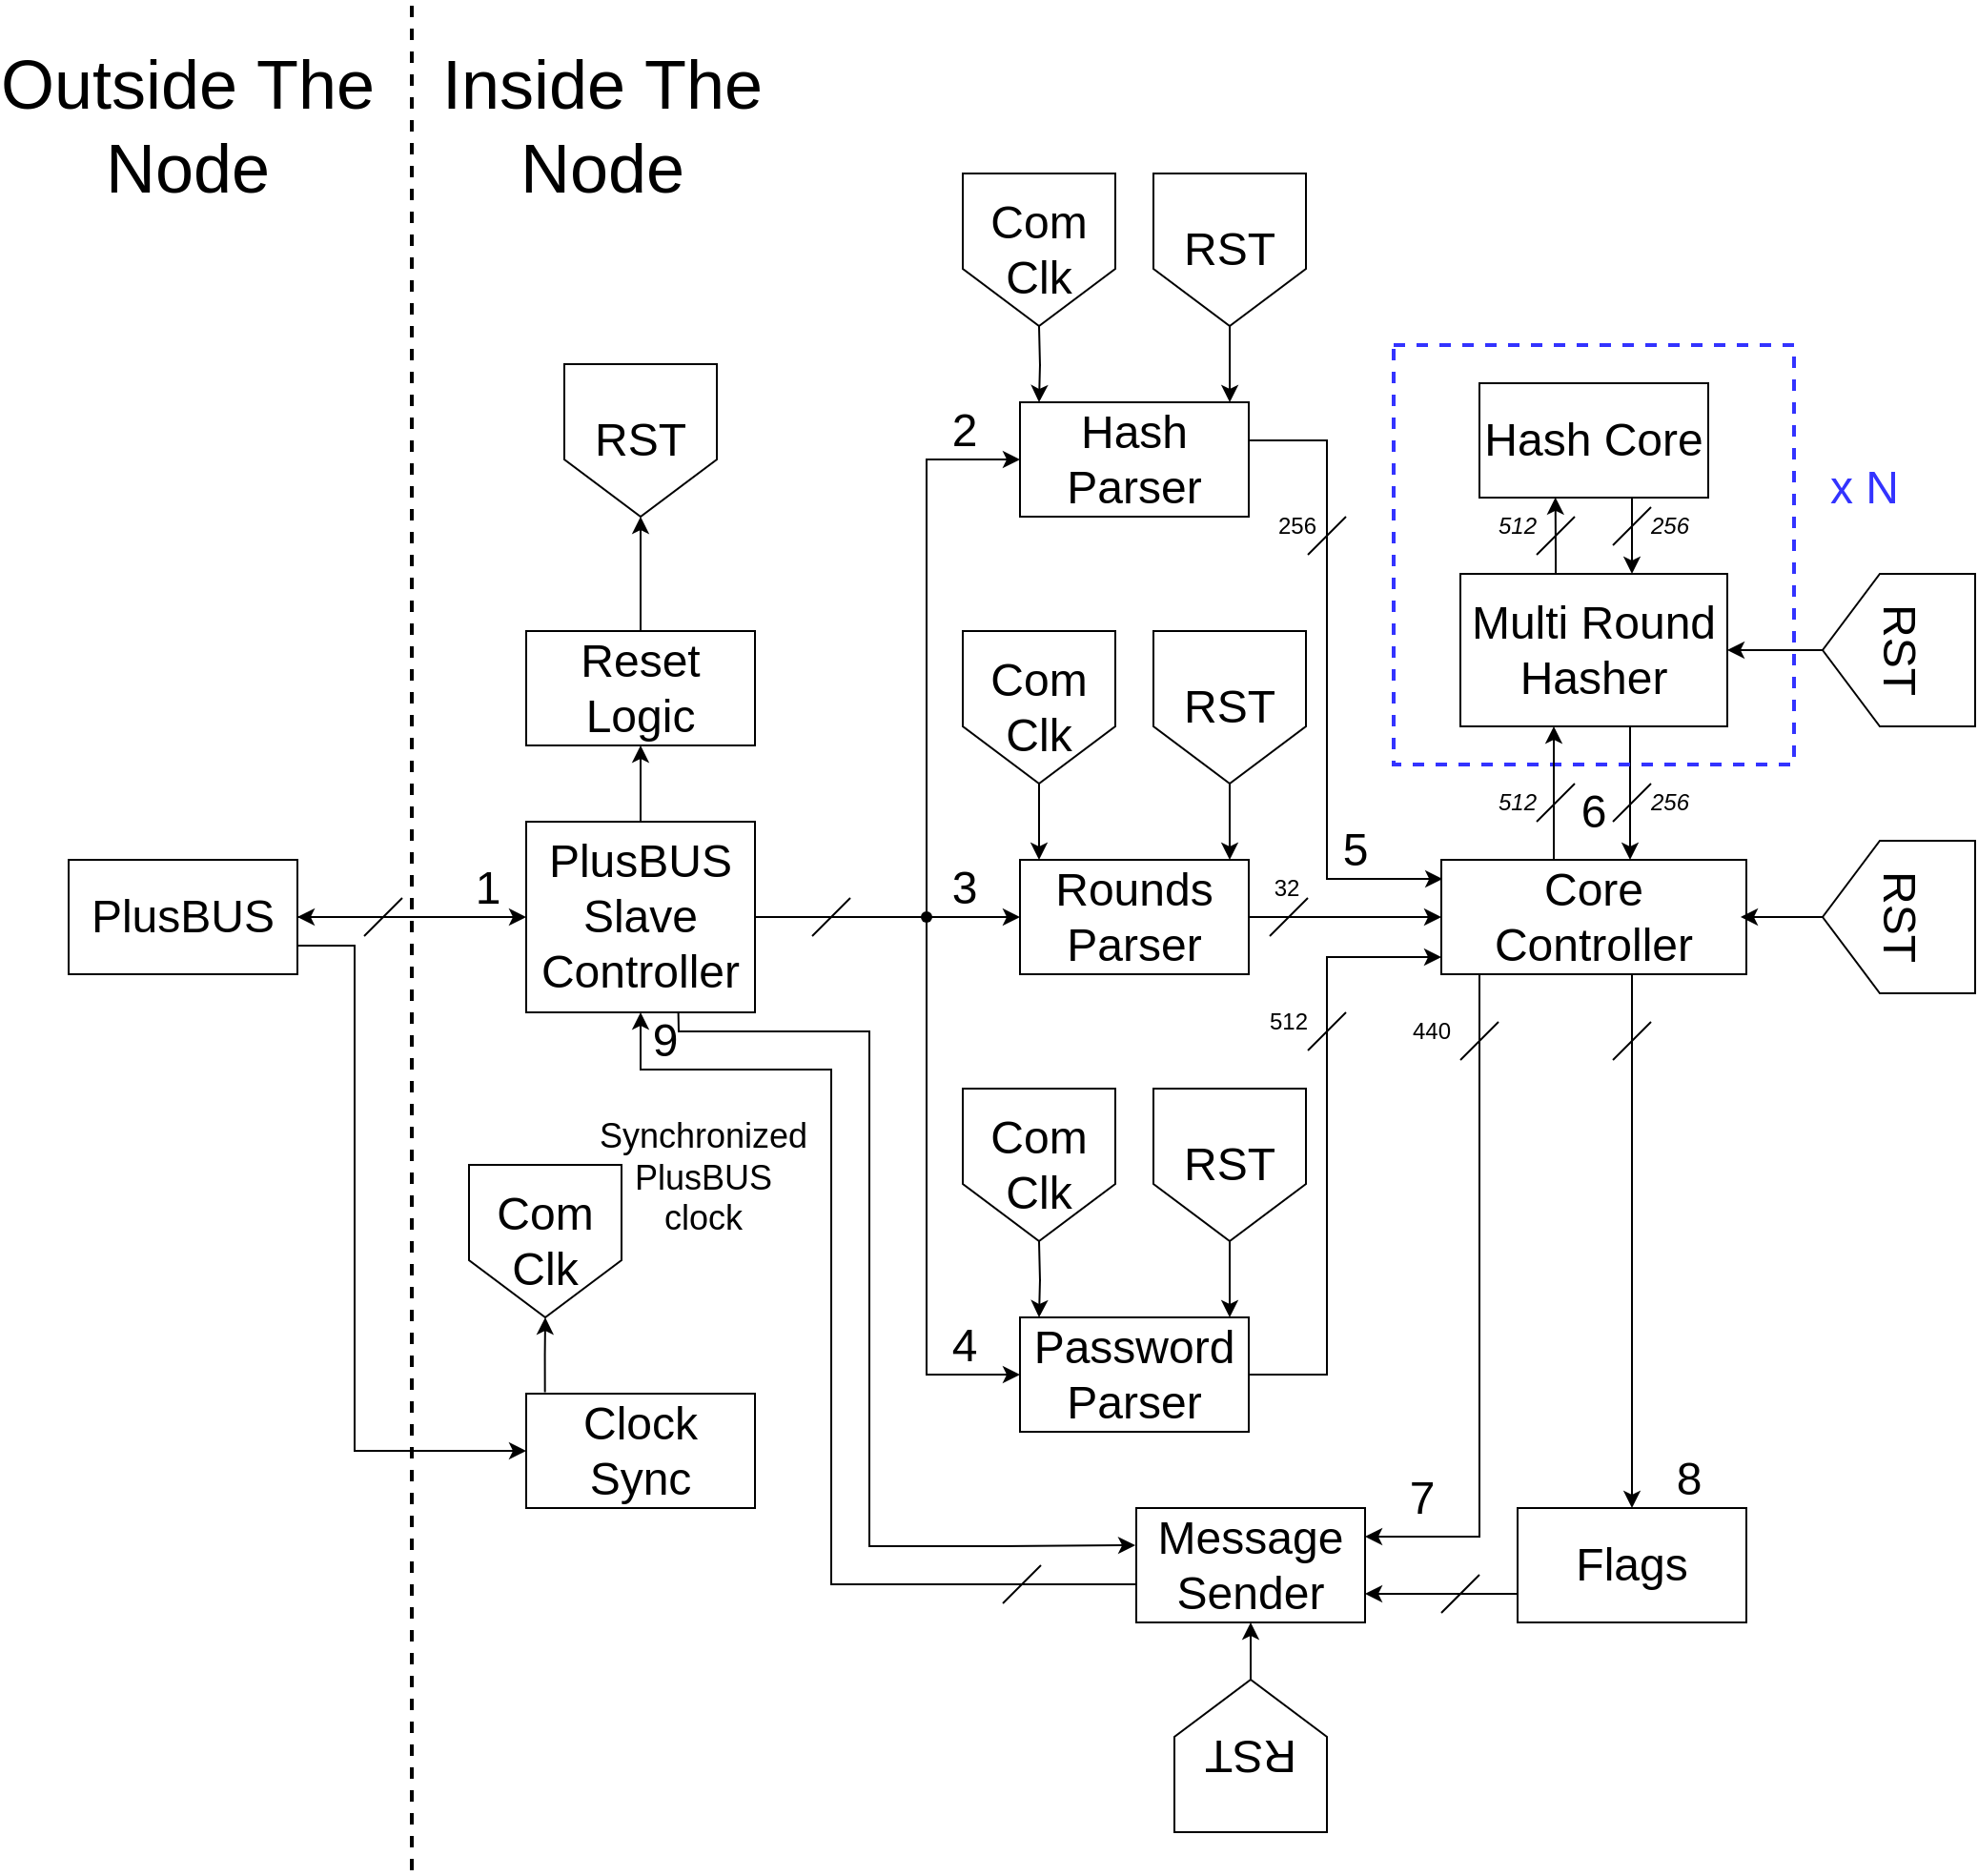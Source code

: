 <mxfile version="22.1.7" type="github">
  <diagram name="Page-1" id="vrybKDEwfAuADzqzBmhp">
    <mxGraphModel dx="2073" dy="448" grid="1" gridSize="10" guides="1" tooltips="1" connect="1" arrows="1" fold="1" page="1" pageScale="1" pageWidth="827" pageHeight="1169" math="0" shadow="0">
      <root>
        <mxCell id="0" />
        <mxCell id="1" parent="0" />
        <mxCell id="QNAeS-Rhhrl9B6fxqUbB-5" value="" style="edgeStyle=orthogonalEdgeStyle;rounded=0;orthogonalLoop=1;jettySize=auto;html=1;" parent="1" source="QNAeS-Rhhrl9B6fxqUbB-1" target="QNAeS-Rhhrl9B6fxqUbB-4" edge="1">
          <mxGeometry relative="1" as="geometry" />
        </mxCell>
        <mxCell id="QNAeS-Rhhrl9B6fxqUbB-6" style="edgeStyle=orthogonalEdgeStyle;rounded=0;orthogonalLoop=1;jettySize=auto;html=1;entryX=0;entryY=0.5;entryDx=0;entryDy=0;exitX=1;exitY=0.75;exitDx=0;exitDy=0;" parent="1" source="QNAeS-Rhhrl9B6fxqUbB-1" target="QNAeS-Rhhrl9B6fxqUbB-3" edge="1">
          <mxGeometry relative="1" as="geometry">
            <Array as="points">
              <mxPoint x="150" y="615" />
              <mxPoint x="150" y="880" />
            </Array>
          </mxGeometry>
        </mxCell>
        <mxCell id="QNAeS-Rhhrl9B6fxqUbB-1" value="&lt;font style=&quot;font-size: 24px;&quot;&gt;PlusBUS&lt;/font&gt;" style="rounded=0;html=1;fontSize=16;whiteSpace=wrap;" parent="1" vertex="1">
          <mxGeometry y="570" width="120" height="60" as="geometry" />
        </mxCell>
        <mxCell id="QNAeS-Rhhrl9B6fxqUbB-2" value="" style="endArrow=none;html=1;rounded=0;strokeWidth=2;dashed=1;" parent="1" edge="1">
          <mxGeometry width="50" height="50" relative="1" as="geometry">
            <mxPoint x="180" y="1100" as="sourcePoint" />
            <mxPoint x="180" y="120" as="targetPoint" />
          </mxGeometry>
        </mxCell>
        <mxCell id="QNAeS-Rhhrl9B6fxqUbB-10" value="" style="edgeStyle=orthogonalEdgeStyle;rounded=0;orthogonalLoop=1;jettySize=auto;html=1;exitX=0.082;exitY=-0.012;exitDx=0;exitDy=0;exitPerimeter=0;" parent="1" source="QNAeS-Rhhrl9B6fxqUbB-3" target="QNAeS-Rhhrl9B6fxqUbB-9" edge="1">
          <mxGeometry relative="1" as="geometry">
            <mxPoint x="270" y="850" as="sourcePoint" />
          </mxGeometry>
        </mxCell>
        <mxCell id="QNAeS-Rhhrl9B6fxqUbB-3" value="&lt;font style=&quot;font-size: 24px;&quot;&gt;Clock Sync&lt;br&gt;&lt;/font&gt;" style="rounded=0;html=1;whiteSpace=wrap;" parent="1" vertex="1">
          <mxGeometry x="240" y="850" width="120" height="60" as="geometry" />
        </mxCell>
        <mxCell id="QNAeS-Rhhrl9B6fxqUbB-12" value="" style="edgeStyle=orthogonalEdgeStyle;rounded=0;orthogonalLoop=1;jettySize=auto;html=1;" parent="1" source="QNAeS-Rhhrl9B6fxqUbB-4" target="QNAeS-Rhhrl9B6fxqUbB-11" edge="1">
          <mxGeometry relative="1" as="geometry" />
        </mxCell>
        <mxCell id="QNAeS-Rhhrl9B6fxqUbB-18" style="edgeStyle=orthogonalEdgeStyle;rounded=0;orthogonalLoop=1;jettySize=auto;html=1;entryX=0;entryY=0.5;entryDx=0;entryDy=0;exitX=1;exitY=0.5;exitDx=0;exitDy=0;" parent="1" source="QNAeS-Rhhrl9B6fxqUbB-4" target="QNAeS-Rhhrl9B6fxqUbB-15" edge="1">
          <mxGeometry relative="1" as="geometry">
            <mxPoint x="379" y="600" as="sourcePoint" />
          </mxGeometry>
        </mxCell>
        <mxCell id="QNAeS-Rhhrl9B6fxqUbB-19" style="edgeStyle=orthogonalEdgeStyle;rounded=0;orthogonalLoop=1;jettySize=auto;html=1;entryX=0;entryY=0.5;entryDx=0;entryDy=0;exitX=1;exitY=0.5;exitDx=0;exitDy=0;" parent="1" source="QNAeS-Rhhrl9B6fxqUbB-4" target="QNAeS-Rhhrl9B6fxqUbB-16" edge="1">
          <mxGeometry relative="1" as="geometry">
            <mxPoint x="379" y="600" as="sourcePoint" />
            <Array as="points">
              <mxPoint x="450" y="600" />
              <mxPoint x="450" y="360" />
            </Array>
          </mxGeometry>
        </mxCell>
        <mxCell id="QNAeS-Rhhrl9B6fxqUbB-66" style="edgeStyle=orthogonalEdgeStyle;rounded=0;orthogonalLoop=1;jettySize=auto;html=1;entryX=0;entryY=0.5;entryDx=0;entryDy=0;exitX=0.344;exitY=0.645;exitDx=0;exitDy=0;exitPerimeter=0;" parent="1" source="QNAeS-Rhhrl9B6fxqUbB-76" target="QNAeS-Rhhrl9B6fxqUbB-17" edge="1">
          <mxGeometry relative="1" as="geometry">
            <Array as="points">
              <mxPoint x="450" y="840" />
            </Array>
          </mxGeometry>
        </mxCell>
        <mxCell id="QNAeS-Rhhrl9B6fxqUbB-4" value="&lt;font style=&quot;font-size: 24px;&quot;&gt;PlusBUS Slave Controller&lt;br&gt;&lt;/font&gt;" style="rounded=0;html=1;whiteSpace=wrap;" parent="1" vertex="1">
          <mxGeometry x="240" y="550" width="120" height="100" as="geometry" />
        </mxCell>
        <mxCell id="QNAeS-Rhhrl9B6fxqUbB-9" value="&lt;font style=&quot;font-size: 24px;&quot;&gt;Com Clk&lt;br&gt;&lt;/font&gt;" style="shape=offPageConnector;html=1;whiteSpace=wrap;" parent="1" vertex="1">
          <mxGeometry x="210" y="730" width="80" height="80" as="geometry" />
        </mxCell>
        <mxCell id="QNAeS-Rhhrl9B6fxqUbB-14" value="" style="edgeStyle=orthogonalEdgeStyle;rounded=0;orthogonalLoop=1;jettySize=auto;html=1;" parent="1" source="QNAeS-Rhhrl9B6fxqUbB-11" target="QNAeS-Rhhrl9B6fxqUbB-13" edge="1">
          <mxGeometry relative="1" as="geometry" />
        </mxCell>
        <mxCell id="QNAeS-Rhhrl9B6fxqUbB-11" value="&lt;font style=&quot;font-size: 24px;&quot;&gt;Reset Logic&lt;br&gt;&lt;/font&gt;" style="rounded=0;html=1;fontSize=16;whiteSpace=wrap;" parent="1" vertex="1">
          <mxGeometry x="240" y="450" width="120" height="60" as="geometry" />
        </mxCell>
        <mxCell id="QNAeS-Rhhrl9B6fxqUbB-13" value="&lt;font style=&quot;font-size: 24px;&quot;&gt;RST&lt;/font&gt;" style="shape=offPageConnector;html=1;whiteSpace=wrap;" parent="1" vertex="1">
          <mxGeometry x="260" y="310" width="80" height="80" as="geometry" />
        </mxCell>
        <mxCell id="QNAeS-Rhhrl9B6fxqUbB-36" style="edgeStyle=orthogonalEdgeStyle;rounded=0;orthogonalLoop=1;jettySize=auto;html=1;entryX=0;entryY=0.5;entryDx=0;entryDy=0;" parent="1" source="QNAeS-Rhhrl9B6fxqUbB-15" target="QNAeS-Rhhrl9B6fxqUbB-33" edge="1">
          <mxGeometry relative="1" as="geometry" />
        </mxCell>
        <mxCell id="QNAeS-Rhhrl9B6fxqUbB-15" value="&lt;font style=&quot;font-size: 24px;&quot;&gt;Rounds Parser&lt;br&gt;&lt;/font&gt;" style="rounded=0;html=1;fontSize=16;whiteSpace=wrap;" parent="1" vertex="1">
          <mxGeometry x="499" y="570" width="120" height="60" as="geometry" />
        </mxCell>
        <mxCell id="QNAeS-Rhhrl9B6fxqUbB-34" style="edgeStyle=orthogonalEdgeStyle;rounded=0;orthogonalLoop=1;jettySize=auto;html=1;entryX=0.004;entryY=0.172;entryDx=0;entryDy=0;entryPerimeter=0;" parent="1" target="QNAeS-Rhhrl9B6fxqUbB-33" edge="1">
          <mxGeometry relative="1" as="geometry">
            <Array as="points">
              <mxPoint x="660" y="350" />
              <mxPoint x="660" y="580" />
              <mxPoint x="721" y="580" />
            </Array>
            <mxPoint x="610" y="350" as="sourcePoint" />
            <mxPoint x="700" y="580" as="targetPoint" />
          </mxGeometry>
        </mxCell>
        <mxCell id="QNAeS-Rhhrl9B6fxqUbB-16" value="&lt;font style=&quot;font-size: 24px;&quot;&gt;Hash Parser&lt;br&gt;&lt;/font&gt;" style="rounded=0;html=1;fontSize=16;whiteSpace=wrap;" parent="1" vertex="1">
          <mxGeometry x="499" y="330" width="120" height="60" as="geometry" />
        </mxCell>
        <mxCell id="QNAeS-Rhhrl9B6fxqUbB-37" style="edgeStyle=orthogonalEdgeStyle;rounded=0;orthogonalLoop=1;jettySize=auto;html=1;entryX=0;entryY=0.85;entryDx=0;entryDy=0;entryPerimeter=0;" parent="1" target="QNAeS-Rhhrl9B6fxqUbB-33" edge="1">
          <mxGeometry relative="1" as="geometry">
            <Array as="points">
              <mxPoint x="660" y="840" />
              <mxPoint x="660" y="621" />
            </Array>
            <mxPoint x="594" y="840.0" as="sourcePoint" />
            <mxPoint x="675" y="610" as="targetPoint" />
          </mxGeometry>
        </mxCell>
        <mxCell id="QNAeS-Rhhrl9B6fxqUbB-17" value="&lt;font style=&quot;font-size: 24px;&quot;&gt;Password Parser&lt;br&gt;&lt;/font&gt;" style="rounded=0;html=1;fontSize=16;whiteSpace=wrap;" parent="1" vertex="1">
          <mxGeometry x="499" y="810" width="120" height="60" as="geometry" />
        </mxCell>
        <mxCell id="QNAeS-Rhhrl9B6fxqUbB-22" value="" style="edgeStyle=orthogonalEdgeStyle;rounded=0;orthogonalLoop=1;jettySize=auto;html=1;" parent="1" edge="1">
          <mxGeometry relative="1" as="geometry">
            <mxPoint x="509" y="290" as="sourcePoint" />
            <mxPoint x="509" y="330" as="targetPoint" />
          </mxGeometry>
        </mxCell>
        <mxCell id="QNAeS-Rhhrl9B6fxqUbB-21" value="&lt;font style=&quot;font-size: 24px;&quot;&gt;Com Clk&lt;br&gt;&lt;/font&gt;" style="shape=offPageConnector;html=1;whiteSpace=wrap;" parent="1" vertex="1">
          <mxGeometry x="469" y="210" width="80" height="80" as="geometry" />
        </mxCell>
        <mxCell id="QNAeS-Rhhrl9B6fxqUbB-23" value="" style="edgeStyle=orthogonalEdgeStyle;rounded=0;orthogonalLoop=1;jettySize=auto;html=1;" parent="1" source="QNAeS-Rhhrl9B6fxqUbB-24" edge="1">
          <mxGeometry relative="1" as="geometry">
            <mxPoint x="509" y="570" as="targetPoint" />
          </mxGeometry>
        </mxCell>
        <mxCell id="QNAeS-Rhhrl9B6fxqUbB-24" value="&lt;font style=&quot;font-size: 24px;&quot;&gt;Com Clk&lt;br&gt;&lt;/font&gt;" style="shape=offPageConnector;html=1;whiteSpace=wrap;" parent="1" vertex="1">
          <mxGeometry x="469" y="450" width="80" height="80" as="geometry" />
        </mxCell>
        <mxCell id="QNAeS-Rhhrl9B6fxqUbB-25" value="" style="edgeStyle=orthogonalEdgeStyle;rounded=0;orthogonalLoop=1;jettySize=auto;html=1;" parent="1" edge="1">
          <mxGeometry relative="1" as="geometry">
            <mxPoint x="509" y="810" as="targetPoint" />
            <mxPoint x="509" y="770" as="sourcePoint" />
          </mxGeometry>
        </mxCell>
        <mxCell id="QNAeS-Rhhrl9B6fxqUbB-26" value="&lt;font style=&quot;font-size: 24px;&quot;&gt;Com Clk&lt;br&gt;&lt;/font&gt;" style="shape=offPageConnector;html=1;whiteSpace=wrap;" parent="1" vertex="1">
          <mxGeometry x="469" y="690" width="80" height="80" as="geometry" />
        </mxCell>
        <mxCell id="QNAeS-Rhhrl9B6fxqUbB-28" value="" style="edgeStyle=orthogonalEdgeStyle;rounded=0;orthogonalLoop=1;jettySize=auto;html=1;entryX=0.917;entryY=0;entryDx=0;entryDy=0;entryPerimeter=0;" parent="1" source="QNAeS-Rhhrl9B6fxqUbB-27" target="QNAeS-Rhhrl9B6fxqUbB-16" edge="1">
          <mxGeometry relative="1" as="geometry" />
        </mxCell>
        <mxCell id="QNAeS-Rhhrl9B6fxqUbB-27" value="&lt;font style=&quot;font-size: 24px;&quot;&gt;RST&lt;/font&gt;" style="shape=offPageConnector;html=1;whiteSpace=wrap;" parent="1" vertex="1">
          <mxGeometry x="569" y="210" width="80" height="80" as="geometry" />
        </mxCell>
        <mxCell id="QNAeS-Rhhrl9B6fxqUbB-29" value="" style="edgeStyle=orthogonalEdgeStyle;rounded=0;orthogonalLoop=1;jettySize=auto;html=1;entryX=0.917;entryY=0;entryDx=0;entryDy=0;entryPerimeter=0;" parent="1" source="QNAeS-Rhhrl9B6fxqUbB-30" edge="1">
          <mxGeometry relative="1" as="geometry">
            <mxPoint x="609" y="570" as="targetPoint" />
          </mxGeometry>
        </mxCell>
        <mxCell id="QNAeS-Rhhrl9B6fxqUbB-30" value="&lt;font style=&quot;font-size: 24px;&quot;&gt;RST&lt;/font&gt;" style="shape=offPageConnector;html=1;whiteSpace=wrap;" parent="1" vertex="1">
          <mxGeometry x="569" y="450" width="80" height="80" as="geometry" />
        </mxCell>
        <mxCell id="QNAeS-Rhhrl9B6fxqUbB-31" value="" style="edgeStyle=orthogonalEdgeStyle;rounded=0;orthogonalLoop=1;jettySize=auto;html=1;entryX=0.917;entryY=0;entryDx=0;entryDy=0;entryPerimeter=0;" parent="1" source="QNAeS-Rhhrl9B6fxqUbB-32" edge="1">
          <mxGeometry relative="1" as="geometry">
            <mxPoint x="609" y="810" as="targetPoint" />
          </mxGeometry>
        </mxCell>
        <mxCell id="QNAeS-Rhhrl9B6fxqUbB-32" value="&lt;font style=&quot;font-size: 24px;&quot;&gt;RST&lt;/font&gt;" style="shape=offPageConnector;html=1;whiteSpace=wrap;" parent="1" vertex="1">
          <mxGeometry x="569" y="690" width="80" height="80" as="geometry" />
        </mxCell>
        <mxCell id="QNAeS-Rhhrl9B6fxqUbB-40" style="edgeStyle=orthogonalEdgeStyle;rounded=0;orthogonalLoop=1;jettySize=auto;html=1;entryX=0.5;entryY=0;entryDx=0;entryDy=0;" parent="1" source="QNAeS-Rhhrl9B6fxqUbB-33" target="QNAeS-Rhhrl9B6fxqUbB-39" edge="1">
          <mxGeometry relative="1" as="geometry">
            <Array as="points">
              <mxPoint x="820" y="710" />
              <mxPoint x="820" y="710" />
            </Array>
          </mxGeometry>
        </mxCell>
        <mxCell id="QNAeS-Rhhrl9B6fxqUbB-41" style="edgeStyle=orthogonalEdgeStyle;rounded=0;orthogonalLoop=1;jettySize=auto;html=1;entryX=1;entryY=0.25;entryDx=0;entryDy=0;exitX=0.25;exitY=1;exitDx=0;exitDy=0;" parent="1" source="QNAeS-Rhhrl9B6fxqUbB-33" target="QNAeS-Rhhrl9B6fxqUbB-38" edge="1">
          <mxGeometry relative="1" as="geometry">
            <Array as="points">
              <mxPoint x="740" y="630" />
              <mxPoint x="740" y="925" />
            </Array>
          </mxGeometry>
        </mxCell>
        <mxCell id="QNAeS-Rhhrl9B6fxqUbB-33" value="&lt;font style=&quot;font-size: 24px;&quot;&gt;Core Controller&lt;br&gt;&lt;/font&gt;" style="rounded=0;html=1;fontSize=16;whiteSpace=wrap;points=[[0,0,0,0,0],[0,0.15,0,0,0],[0,0.5,0,0,0],[0,0.85,0,0,0],[0,1,0,0,0],[0.25,0,0,0,0],[0.25,1,0,0,0],[0.5,0,0,0,0],[0.5,1,0,0,0],[0.75,0,0,0,0],[0.75,1,0,0,0],[1,0,0,0,0],[1,0.25,0,0,0],[1,0.5,0,0,0],[1,0.75,0,0,0],[1,1,0,0,0]];" parent="1" vertex="1">
          <mxGeometry x="720" y="570" width="160" height="60" as="geometry" />
        </mxCell>
        <mxCell id="QNAeS-Rhhrl9B6fxqUbB-54" style="edgeStyle=orthogonalEdgeStyle;rounded=0;orthogonalLoop=1;jettySize=auto;html=1;entryX=0.5;entryY=1;entryDx=0;entryDy=0;" parent="1" source="QNAeS-Rhhrl9B6fxqUbB-38" target="QNAeS-Rhhrl9B6fxqUbB-4" edge="1">
          <mxGeometry relative="1" as="geometry">
            <Array as="points">
              <mxPoint x="400" y="950" />
              <mxPoint x="400" y="680" />
              <mxPoint x="300" y="680" />
            </Array>
          </mxGeometry>
        </mxCell>
        <mxCell id="QNAeS-Rhhrl9B6fxqUbB-38" value="&lt;font style=&quot;font-size: 24px;&quot;&gt;Message Sender&lt;font&gt;&lt;br&gt;&lt;/font&gt;&lt;/font&gt;" style="rounded=0;html=1;fontSize=16;whiteSpace=wrap;" parent="1" vertex="1">
          <mxGeometry x="560" y="910" width="120" height="60" as="geometry" />
        </mxCell>
        <mxCell id="QNAeS-Rhhrl9B6fxqUbB-42" style="edgeStyle=orthogonalEdgeStyle;rounded=0;orthogonalLoop=1;jettySize=auto;html=1;entryX=1;entryY=0.75;entryDx=0;entryDy=0;exitX=0;exitY=0.75;exitDx=0;exitDy=0;" parent="1" source="QNAeS-Rhhrl9B6fxqUbB-39" target="QNAeS-Rhhrl9B6fxqUbB-38" edge="1">
          <mxGeometry relative="1" as="geometry" />
        </mxCell>
        <mxCell id="QNAeS-Rhhrl9B6fxqUbB-39" value="&lt;font style=&quot;font-size: 24px;&quot;&gt;Flags&lt;/font&gt;" style="rounded=0;html=1;fontSize=16;whiteSpace=wrap;" parent="1" vertex="1">
          <mxGeometry x="760" y="910" width="120" height="60" as="geometry" />
        </mxCell>
        <mxCell id="QNAeS-Rhhrl9B6fxqUbB-53" style="edgeStyle=orthogonalEdgeStyle;rounded=0;orthogonalLoop=1;jettySize=auto;html=1;entryX=0.5;entryY=0;entryDx=0;entryDy=0;exitX=0.5;exitY=1;exitDx=0;exitDy=0;" parent="1" edge="1">
          <mxGeometry relative="1" as="geometry">
            <mxPoint x="819" y="500" as="sourcePoint" />
            <mxPoint x="819" y="570" as="targetPoint" />
          </mxGeometry>
        </mxCell>
        <mxCell id="QNAeS-Rhhrl9B6fxqUbB-44" value="" style="rounded=0;html=1;fontSize=16;gradientColor=none;fillColor=none;dashed=1;strokeWidth=2;strokeColor=#3333FF;whiteSpace=wrap;" parent="1" vertex="1">
          <mxGeometry x="695" y="300" width="210" height="220" as="geometry" />
        </mxCell>
        <mxCell id="QNAeS-Rhhrl9B6fxqUbB-49" style="edgeStyle=orthogonalEdgeStyle;rounded=0;orthogonalLoop=1;jettySize=auto;html=1;entryX=0.332;entryY=0.998;entryDx=0;entryDy=0;entryPerimeter=0;" parent="1" source="QNAeS-Rhhrl9B6fxqUbB-43" target="QNAeS-Rhhrl9B6fxqUbB-45" edge="1">
          <mxGeometry relative="1" as="geometry">
            <Array as="points">
              <mxPoint x="780" y="410" />
              <mxPoint x="780" y="410" />
            </Array>
          </mxGeometry>
        </mxCell>
        <mxCell id="QNAeS-Rhhrl9B6fxqUbB-43" value="&lt;font style=&quot;font-size: 24px;&quot;&gt;Multi Round Hasher&lt;br&gt;&lt;/font&gt;" style="rounded=0;html=1;fontSize=16;whiteSpace=wrap;" parent="1" vertex="1">
          <mxGeometry x="730" y="420" width="140" height="80" as="geometry" />
        </mxCell>
        <mxCell id="QNAeS-Rhhrl9B6fxqUbB-47" value="" style="edgeStyle=orthogonalEdgeStyle;rounded=0;orthogonalLoop=1;jettySize=auto;html=1;" parent="1" source="QNAeS-Rhhrl9B6fxqUbB-45" target="QNAeS-Rhhrl9B6fxqUbB-43" edge="1">
          <mxGeometry relative="1" as="geometry">
            <Array as="points">
              <mxPoint x="820" y="400" />
              <mxPoint x="820" y="400" />
            </Array>
          </mxGeometry>
        </mxCell>
        <mxCell id="QNAeS-Rhhrl9B6fxqUbB-45" value="&lt;font style=&quot;font-size: 24px;&quot;&gt;Hash Core&lt;br&gt;&lt;/font&gt;" style="rounded=0;html=1;fontSize=16;whiteSpace=wrap;" parent="1" vertex="1">
          <mxGeometry x="740" y="320" width="120" height="60" as="geometry" />
        </mxCell>
        <mxCell id="QNAeS-Rhhrl9B6fxqUbB-50" value="&lt;font color=&quot;#3333ff&quot; style=&quot;font-size: 24px;&quot;&gt;x N&lt;br&gt;&lt;/font&gt;" style="text;html=1;strokeColor=none;fillColor=none;align=center;verticalAlign=middle;rounded=0;whiteSpace=wrap;" parent="1" vertex="1">
          <mxGeometry x="912" y="360" width="60" height="30" as="geometry" />
        </mxCell>
        <mxCell id="QNAeS-Rhhrl9B6fxqUbB-52" style="edgeStyle=orthogonalEdgeStyle;rounded=0;orthogonalLoop=1;jettySize=auto;html=1;entryX=0.25;entryY=1;entryDx=0;entryDy=0;" parent="1" edge="1">
          <mxGeometry relative="1" as="geometry">
            <mxPoint x="779" y="570" as="sourcePoint" />
            <mxPoint x="779" y="500" as="targetPoint" />
            <Array as="points">
              <mxPoint x="779" y="530" />
              <mxPoint x="779" y="530" />
            </Array>
          </mxGeometry>
        </mxCell>
        <mxCell id="QNAeS-Rhhrl9B6fxqUbB-56" value="&lt;div&gt;&lt;font style=&quot;font-size: 36px;&quot;&gt;Inside&amp;nbsp;&lt;/font&gt;&lt;span style=&quot;font-size: 36px; background-color: initial;&quot;&gt;The Node&lt;/span&gt;&lt;/div&gt;" style="text;html=1;strokeColor=none;fillColor=none;align=center;verticalAlign=middle;rounded=0;whiteSpace=wrap;" parent="1" vertex="1">
          <mxGeometry x="175" y="170" width="210" height="30" as="geometry" />
        </mxCell>
        <mxCell id="QNAeS-Rhhrl9B6fxqUbB-58" value="&lt;font style=&quot;font-size: 36px;&quot;&gt;Outside&amp;nbsp;&lt;font&gt;The Node&lt;/font&gt;&lt;/font&gt;" style="text;html=1;strokeColor=none;fillColor=none;align=center;verticalAlign=middle;rounded=0;whiteSpace=wrap;" parent="1" vertex="1">
          <mxGeometry x="-20" y="145" width="165" height="80" as="geometry" />
        </mxCell>
        <mxCell id="QNAeS-Rhhrl9B6fxqUbB-61" value="&lt;font style=&quot;font-size: 24px;&quot;&gt;2&lt;/font&gt;" style="text;html=1;strokeColor=none;fillColor=none;align=center;verticalAlign=middle;rounded=0;whiteSpace=wrap;" parent="1" vertex="1">
          <mxGeometry x="440" y="330" width="60" height="30" as="geometry" />
        </mxCell>
        <mxCell id="QNAeS-Rhhrl9B6fxqUbB-62" value="&lt;font style=&quot;font-size: 24px;&quot;&gt;1&lt;/font&gt;" style="text;html=1;strokeColor=none;fillColor=none;align=center;verticalAlign=middle;rounded=0;whiteSpace=wrap;" parent="1" vertex="1">
          <mxGeometry x="190" y="570" width="60" height="30" as="geometry" />
        </mxCell>
        <mxCell id="QNAeS-Rhhrl9B6fxqUbB-63" value="&lt;font style=&quot;font-size: 24px;&quot;&gt;3&lt;/font&gt;" style="text;html=1;strokeColor=none;fillColor=none;align=center;verticalAlign=middle;rounded=0;whiteSpace=wrap;" parent="1" vertex="1">
          <mxGeometry x="440" y="570" width="60" height="30" as="geometry" />
        </mxCell>
        <mxCell id="QNAeS-Rhhrl9B6fxqUbB-67" value="&lt;font style=&quot;font-size: 24px;&quot;&gt;4&lt;/font&gt;" style="text;html=1;strokeColor=none;fillColor=none;align=center;verticalAlign=middle;rounded=0;whiteSpace=wrap;" parent="1" vertex="1">
          <mxGeometry x="440" y="810" width="60" height="30" as="geometry" />
        </mxCell>
        <mxCell id="QNAeS-Rhhrl9B6fxqUbB-68" value="&lt;font style=&quot;font-size: 24px;&quot;&gt;5&lt;/font&gt;" style="text;html=1;strokeColor=none;fillColor=none;align=center;verticalAlign=middle;rounded=0;whiteSpace=wrap;" parent="1" vertex="1">
          <mxGeometry x="660" y="550" width="30" height="30" as="geometry" />
        </mxCell>
        <mxCell id="QNAeS-Rhhrl9B6fxqUbB-69" value="" style="endArrow=classic;html=1;rounded=0;exitX=0.75;exitY=1;exitDx=0;exitDy=0;entryX=1;entryY=0.5;entryDx=0;entryDy=0;" parent="1" target="QNAeS-Rhhrl9B6fxqUbB-1" edge="1">
          <mxGeometry width="50" height="50" relative="1" as="geometry">
            <mxPoint x="235" y="600" as="sourcePoint" />
            <mxPoint x="300" y="600" as="targetPoint" />
          </mxGeometry>
        </mxCell>
        <mxCell id="QNAeS-Rhhrl9B6fxqUbB-71" value="&lt;font style=&quot;font-size: 24px;&quot;&gt;6&lt;/font&gt;" style="text;html=1;strokeColor=none;fillColor=none;align=center;verticalAlign=middle;rounded=0;whiteSpace=wrap;" parent="1" vertex="1">
          <mxGeometry x="770" y="530" width="60" height="30" as="geometry" />
        </mxCell>
        <mxCell id="QNAeS-Rhhrl9B6fxqUbB-72" value="&lt;font style=&quot;font-size: 24px;&quot;&gt;7&lt;/font&gt;" style="text;html=1;strokeColor=none;fillColor=none;align=center;verticalAlign=middle;rounded=0;whiteSpace=wrap;" parent="1" vertex="1">
          <mxGeometry x="680" y="890" width="60" height="30" as="geometry" />
        </mxCell>
        <mxCell id="QNAeS-Rhhrl9B6fxqUbB-73" value="&lt;font style=&quot;font-size: 18px;&quot;&gt;Synchronized PlusBUS clock&lt;br&gt;&lt;/font&gt;" style="text;html=1;strokeColor=none;fillColor=none;align=center;verticalAlign=middle;rounded=0;whiteSpace=wrap;" parent="1" vertex="1">
          <mxGeometry x="283" y="692" width="100" height="90" as="geometry" />
        </mxCell>
        <mxCell id="QNAeS-Rhhrl9B6fxqUbB-75" value="&lt;font style=&quot;font-size: 24px;&quot;&gt;8&lt;/font&gt;" style="text;html=1;strokeColor=none;fillColor=none;align=center;verticalAlign=middle;rounded=0;whiteSpace=wrap;" parent="1" vertex="1">
          <mxGeometry x="820" y="880" width="60" height="30" as="geometry" />
        </mxCell>
        <mxCell id="QNAeS-Rhhrl9B6fxqUbB-76" value="" style="shape=waypoint;sketch=0;fillStyle=solid;size=6;pointerEvents=1;points=[];fillColor=none;resizable=0;rotatable=0;perimeter=centerPerimeter;snapToPoint=1;" parent="1" vertex="1">
          <mxGeometry x="440" y="590" width="20" height="20" as="geometry" />
        </mxCell>
        <mxCell id="QNAeS-Rhhrl9B6fxqUbB-77" value="&lt;font style=&quot;font-size: 24px;&quot;&gt;9&lt;/font&gt;" style="text;html=1;strokeColor=none;fillColor=none;align=center;verticalAlign=middle;rounded=0;whiteSpace=wrap;" parent="1" vertex="1">
          <mxGeometry x="283" y="650" width="60" height="30" as="geometry" />
        </mxCell>
        <mxCell id="QNAeS-Rhhrl9B6fxqUbB-79" value="" style="endArrow=classic;html=1;rounded=0;exitX=0.665;exitY=1.001;exitDx=0;exitDy=0;entryX=-0.004;entryY=0.325;entryDx=0;entryDy=0;entryPerimeter=0;exitPerimeter=0;" parent="1" source="QNAeS-Rhhrl9B6fxqUbB-4" target="QNAeS-Rhhrl9B6fxqUbB-38" edge="1">
          <mxGeometry width="50" height="50" relative="1" as="geometry">
            <mxPoint x="480" y="760" as="sourcePoint" />
            <mxPoint x="530" y="710" as="targetPoint" />
            <Array as="points">
              <mxPoint x="320" y="660" />
              <mxPoint x="420" y="660" />
              <mxPoint x="420" y="930" />
              <mxPoint x="490" y="930" />
            </Array>
          </mxGeometry>
        </mxCell>
        <mxCell id="QNAeS-Rhhrl9B6fxqUbB-80" value="" style="edgeStyle=orthogonalEdgeStyle;rounded=0;orthogonalLoop=1;jettySize=auto;html=1;entryX=1;entryY=0.5;entryDx=0;entryDy=0;exitX=0.5;exitY=1;exitDx=0;exitDy=0;" parent="1" source="QNAeS-Rhhrl9B6fxqUbB-81" target="QNAeS-Rhhrl9B6fxqUbB-43" edge="1">
          <mxGeometry relative="1" as="geometry">
            <mxPoint x="952" y="590" as="targetPoint" />
          </mxGeometry>
        </mxCell>
        <mxCell id="QNAeS-Rhhrl9B6fxqUbB-81" value="&lt;font style=&quot;font-size: 24px;&quot;&gt;RST&lt;/font&gt;" style="shape=offPageConnector;html=1;rotation=90;whiteSpace=wrap;" parent="1" vertex="1">
          <mxGeometry x="920" y="420" width="80" height="80" as="geometry" />
        </mxCell>
        <mxCell id="QNAeS-Rhhrl9B6fxqUbB-82" value="" style="edgeStyle=orthogonalEdgeStyle;rounded=0;orthogonalLoop=1;jettySize=auto;html=1;entryX=1;entryY=0.5;entryDx=0;entryDy=0;exitX=0.5;exitY=1;exitDx=0;exitDy=0;" parent="1" source="QNAeS-Rhhrl9B6fxqUbB-83" edge="1">
          <mxGeometry relative="1" as="geometry">
            <mxPoint x="877" y="600" as="targetPoint" />
          </mxGeometry>
        </mxCell>
        <mxCell id="QNAeS-Rhhrl9B6fxqUbB-83" value="&lt;font style=&quot;font-size: 24px;&quot;&gt;RST&lt;/font&gt;" style="shape=offPageConnector;html=1;rotation=90;whiteSpace=wrap;" parent="1" vertex="1">
          <mxGeometry x="920" y="560" width="80" height="80" as="geometry" />
        </mxCell>
        <mxCell id="QNAeS-Rhhrl9B6fxqUbB-85" value="" style="edgeStyle=orthogonalEdgeStyle;rounded=0;orthogonalLoop=1;jettySize=auto;html=1;" parent="1" source="QNAeS-Rhhrl9B6fxqUbB-84" target="QNAeS-Rhhrl9B6fxqUbB-38" edge="1">
          <mxGeometry relative="1" as="geometry" />
        </mxCell>
        <mxCell id="QNAeS-Rhhrl9B6fxqUbB-84" value="&lt;font style=&quot;font-size: 24px;&quot;&gt;RST&lt;/font&gt;" style="shape=offPageConnector;html=1;rotation=-180;whiteSpace=wrap;" parent="1" vertex="1">
          <mxGeometry x="580" y="1000" width="80" height="80" as="geometry" />
        </mxCell>
        <mxCell id="zRBWIgNnjNdCYjkqJpxC-1" value="" style="endArrow=none;html=1;rounded=0;" parent="1" edge="1">
          <mxGeometry width="50" height="50" relative="1" as="geometry">
            <mxPoint x="155" y="610" as="sourcePoint" />
            <mxPoint x="175" y="590" as="targetPoint" />
          </mxGeometry>
        </mxCell>
        <mxCell id="zRBWIgNnjNdCYjkqJpxC-4" value="" style="endArrow=none;html=1;rounded=0;" parent="1" edge="1">
          <mxGeometry width="50" height="50" relative="1" as="geometry">
            <mxPoint x="390" y="610" as="sourcePoint" />
            <mxPoint x="410" y="590" as="targetPoint" />
          </mxGeometry>
        </mxCell>
        <mxCell id="zRBWIgNnjNdCYjkqJpxC-6" value="" style="endArrow=none;html=1;rounded=0;" parent="1" edge="1">
          <mxGeometry width="50" height="50" relative="1" as="geometry">
            <mxPoint x="650" y="410" as="sourcePoint" />
            <mxPoint x="670" y="390" as="targetPoint" />
          </mxGeometry>
        </mxCell>
        <mxCell id="zRBWIgNnjNdCYjkqJpxC-7" value="" style="endArrow=none;html=1;rounded=0;" parent="1" edge="1">
          <mxGeometry width="50" height="50" relative="1" as="geometry">
            <mxPoint x="650" y="670" as="sourcePoint" />
            <mxPoint x="670" y="650" as="targetPoint" />
          </mxGeometry>
        </mxCell>
        <mxCell id="zRBWIgNnjNdCYjkqJpxC-8" value="" style="endArrow=none;html=1;rounded=0;" parent="1" edge="1">
          <mxGeometry width="50" height="50" relative="1" as="geometry">
            <mxPoint x="630" y="610" as="sourcePoint" />
            <mxPoint x="650" y="590" as="targetPoint" />
          </mxGeometry>
        </mxCell>
        <mxCell id="zRBWIgNnjNdCYjkqJpxC-9" value="" style="endArrow=none;html=1;rounded=0;" parent="1" edge="1">
          <mxGeometry width="50" height="50" relative="1" as="geometry">
            <mxPoint x="730" y="675" as="sourcePoint" />
            <mxPoint x="750" y="655" as="targetPoint" />
          </mxGeometry>
        </mxCell>
        <mxCell id="zRBWIgNnjNdCYjkqJpxC-10" value="" style="endArrow=none;html=1;rounded=0;" parent="1" edge="1">
          <mxGeometry width="50" height="50" relative="1" as="geometry">
            <mxPoint x="810" y="675" as="sourcePoint" />
            <mxPoint x="830" y="655" as="targetPoint" />
          </mxGeometry>
        </mxCell>
        <mxCell id="zRBWIgNnjNdCYjkqJpxC-11" value="" style="endArrow=none;html=1;rounded=0;" parent="1" edge="1">
          <mxGeometry width="50" height="50" relative="1" as="geometry">
            <mxPoint x="720" y="965" as="sourcePoint" />
            <mxPoint x="740" y="945" as="targetPoint" />
          </mxGeometry>
        </mxCell>
        <mxCell id="zRBWIgNnjNdCYjkqJpxC-12" value="" style="endArrow=none;html=1;rounded=0;" parent="1" edge="1">
          <mxGeometry width="50" height="50" relative="1" as="geometry">
            <mxPoint x="490" y="960" as="sourcePoint" />
            <mxPoint x="510" y="940" as="targetPoint" />
          </mxGeometry>
        </mxCell>
        <mxCell id="zRBWIgNnjNdCYjkqJpxC-14" value="" style="endArrow=none;html=1;rounded=0;" parent="1" edge="1">
          <mxGeometry width="50" height="50" relative="1" as="geometry">
            <mxPoint x="770" y="550" as="sourcePoint" />
            <mxPoint x="790" y="530" as="targetPoint" />
          </mxGeometry>
        </mxCell>
        <mxCell id="zRBWIgNnjNdCYjkqJpxC-15" value="" style="endArrow=none;html=1;rounded=0;" parent="1" edge="1">
          <mxGeometry width="50" height="50" relative="1" as="geometry">
            <mxPoint x="810" y="550" as="sourcePoint" />
            <mxPoint x="830" y="530" as="targetPoint" />
          </mxGeometry>
        </mxCell>
        <mxCell id="zRBWIgNnjNdCYjkqJpxC-16" value="&lt;i&gt;256&lt;/i&gt;" style="text;html=1;strokeColor=none;fillColor=none;align=center;verticalAlign=middle;whiteSpace=wrap;rounded=0;" parent="1" vertex="1">
          <mxGeometry x="810" y="525" width="60" height="30" as="geometry" />
        </mxCell>
        <mxCell id="zRBWIgNnjNdCYjkqJpxC-17" value="&lt;i&gt;512&lt;/i&gt;" style="text;html=1;strokeColor=none;fillColor=none;align=center;verticalAlign=middle;whiteSpace=wrap;rounded=0;" parent="1" vertex="1">
          <mxGeometry x="730" y="525" width="60" height="30" as="geometry" />
        </mxCell>
        <mxCell id="zRBWIgNnjNdCYjkqJpxC-18" value="&lt;i&gt;512&lt;/i&gt;" style="text;html=1;strokeColor=none;fillColor=none;align=center;verticalAlign=middle;whiteSpace=wrap;rounded=0;" parent="1" vertex="1">
          <mxGeometry x="730" y="380" width="60" height="30" as="geometry" />
        </mxCell>
        <mxCell id="zRBWIgNnjNdCYjkqJpxC-19" value="&lt;i&gt;256&lt;/i&gt;" style="text;html=1;strokeColor=none;fillColor=none;align=center;verticalAlign=middle;whiteSpace=wrap;rounded=0;" parent="1" vertex="1">
          <mxGeometry x="810" y="380" width="60" height="30" as="geometry" />
        </mxCell>
        <mxCell id="zRBWIgNnjNdCYjkqJpxC-20" value="" style="endArrow=none;html=1;rounded=0;" parent="1" edge="1">
          <mxGeometry width="50" height="50" relative="1" as="geometry">
            <mxPoint x="830" y="385" as="sourcePoint" />
            <mxPoint x="810" y="405" as="targetPoint" />
          </mxGeometry>
        </mxCell>
        <mxCell id="zRBWIgNnjNdCYjkqJpxC-22" value="" style="endArrow=none;html=1;rounded=0;" parent="1" edge="1">
          <mxGeometry width="50" height="50" relative="1" as="geometry">
            <mxPoint x="790" y="390" as="sourcePoint" />
            <mxPoint x="770" y="410" as="targetPoint" />
          </mxGeometry>
        </mxCell>
        <mxCell id="KXyZLGV6lCuOfaE3uSN5-4" value="512" style="text;html=1;strokeColor=none;fillColor=none;align=center;verticalAlign=middle;whiteSpace=wrap;rounded=0;" parent="1" vertex="1">
          <mxGeometry x="620" y="640" width="40" height="30" as="geometry" />
        </mxCell>
        <mxCell id="KXyZLGV6lCuOfaE3uSN5-5" value="256" style="text;html=1;strokeColor=none;fillColor=none;align=center;verticalAlign=middle;whiteSpace=wrap;rounded=0;" parent="1" vertex="1">
          <mxGeometry x="629" y="380" width="31" height="30" as="geometry" />
        </mxCell>
        <mxCell id="KXyZLGV6lCuOfaE3uSN5-6" value="32" style="text;html=1;strokeColor=none;fillColor=none;align=center;verticalAlign=middle;whiteSpace=wrap;rounded=0;" parent="1" vertex="1">
          <mxGeometry x="629" y="575" width="20" height="20" as="geometry" />
        </mxCell>
        <mxCell id="KXyZLGV6lCuOfaE3uSN5-7" value="440" style="text;html=1;strokeColor=none;fillColor=none;align=center;verticalAlign=middle;whiteSpace=wrap;rounded=0;" parent="1" vertex="1">
          <mxGeometry x="700" y="650" width="30" height="20" as="geometry" />
        </mxCell>
      </root>
    </mxGraphModel>
  </diagram>
</mxfile>
